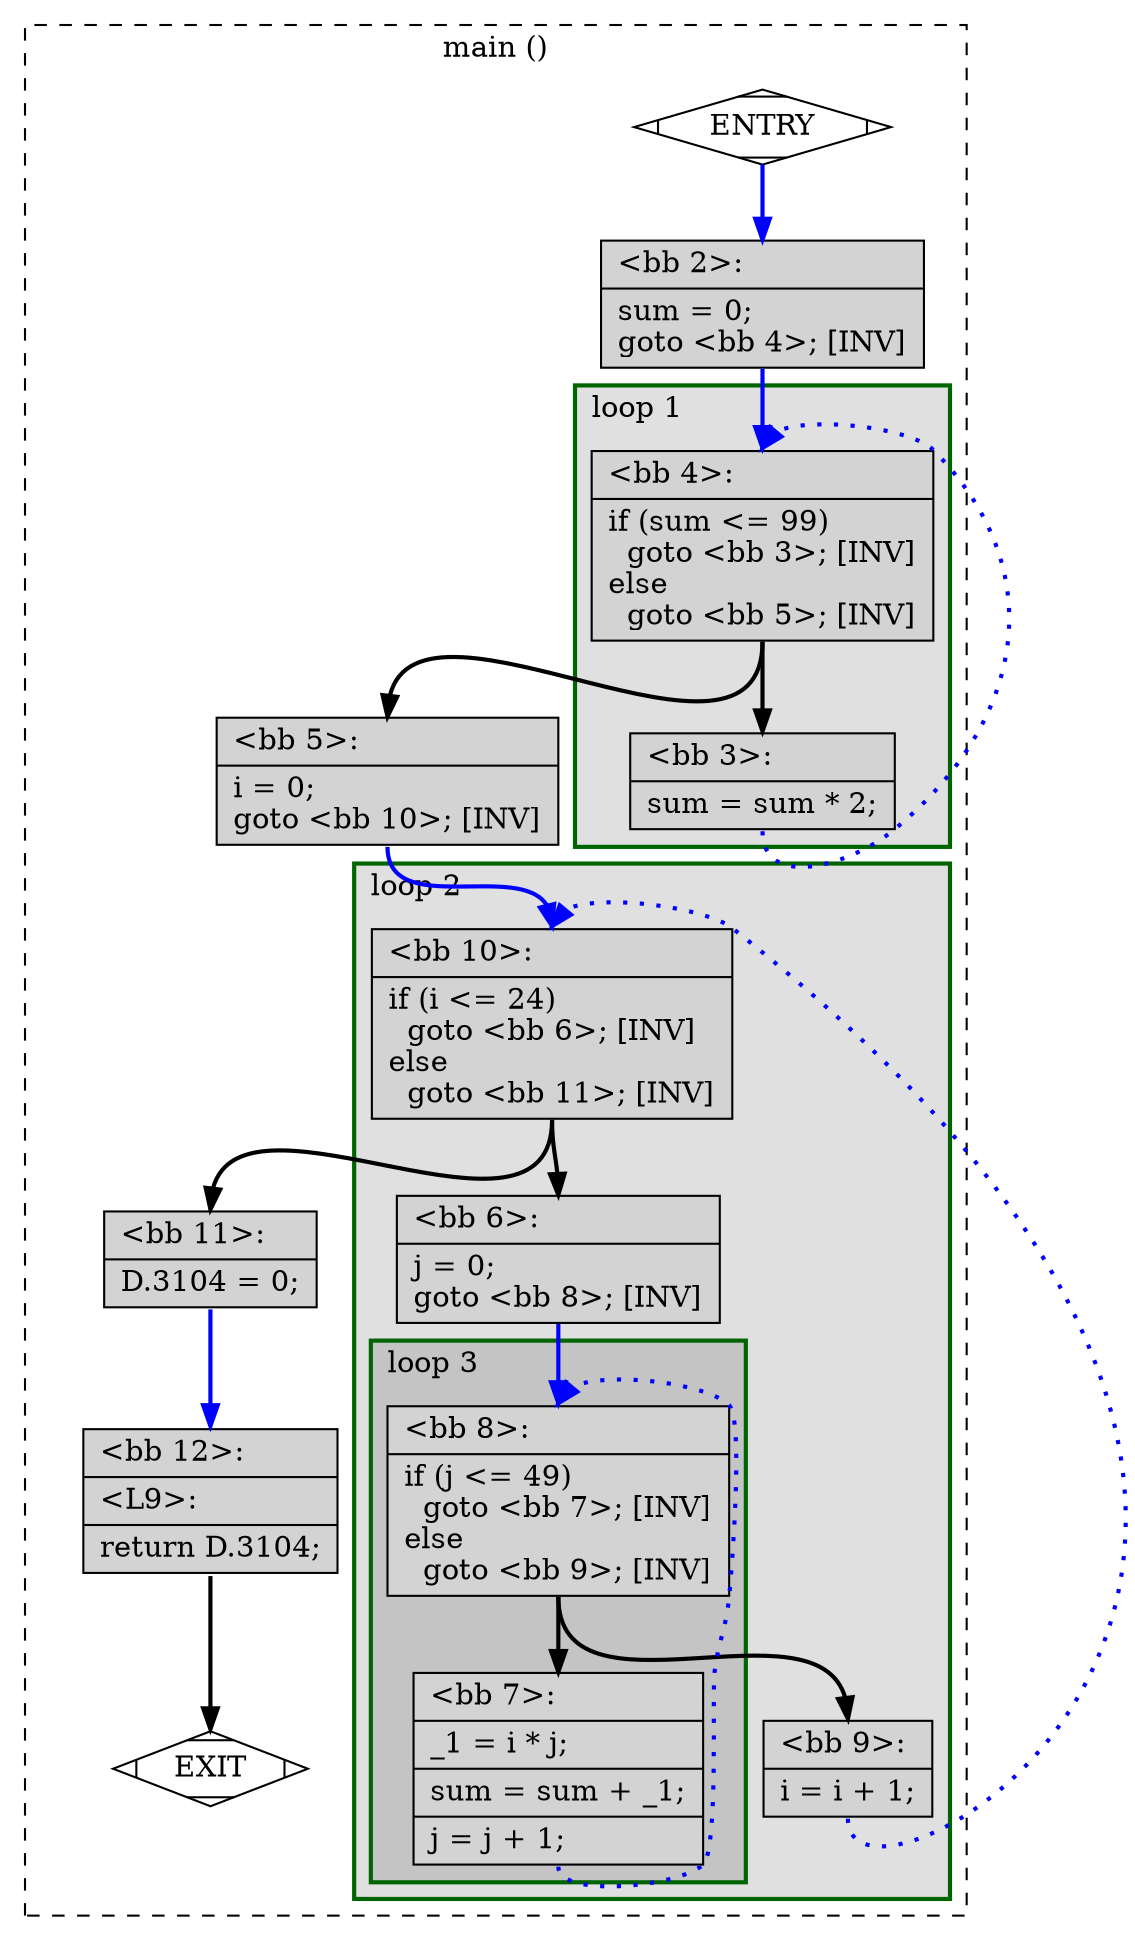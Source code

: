 digraph "A-3.c.012t.cfg" {
overlap=false;
subgraph "cluster_main" {
	style="dashed";
	color="black";
	label="main ()";
	subgraph cluster_12_2 {
	style="filled";
	color="darkgreen";
	fillcolor="grey88";
	label="loop 2";
	labeljust=l;
	penwidth=2;
	subgraph cluster_12_3 {
	style="filled";
	color="darkgreen";
	fillcolor="grey77";
	label="loop 3";
	labeljust=l;
	penwidth=2;
	fn_12_basic_block_8 [shape=record,style=filled,fillcolor=lightgrey,label="{\<bb\ 8\>:\l\
|if\ (j\ \<=\ 49)\l\
\ \ goto\ \<bb\ 7\>;\ [INV]\l\
else\l\
\ \ goto\ \<bb\ 9\>;\ [INV]\l\
}"];

	fn_12_basic_block_7 [shape=record,style=filled,fillcolor=lightgrey,label="{\<bb\ 7\>:\l\
|_1\ =\ i\ *\ j;\l\
|sum\ =\ sum\ +\ _1;\l\
|j\ =\ j\ +\ 1;\l\
}"];

	}
	fn_12_basic_block_10 [shape=record,style=filled,fillcolor=lightgrey,label="{\<bb\ 10\>:\l\
|if\ (i\ \<=\ 24)\l\
\ \ goto\ \<bb\ 6\>;\ [INV]\l\
else\l\
\ \ goto\ \<bb\ 11\>;\ [INV]\l\
}"];

	fn_12_basic_block_6 [shape=record,style=filled,fillcolor=lightgrey,label="{\<bb\ 6\>:\l\
|j\ =\ 0;\l\
goto\ \<bb\ 8\>;\ [INV]\l\
}"];

	fn_12_basic_block_9 [shape=record,style=filled,fillcolor=lightgrey,label="{\<bb\ 9\>:\l\
|i\ =\ i\ +\ 1;\l\
}"];

	}
	subgraph cluster_12_1 {
	style="filled";
	color="darkgreen";
	fillcolor="grey88";
	label="loop 1";
	labeljust=l;
	penwidth=2;
	fn_12_basic_block_4 [shape=record,style=filled,fillcolor=lightgrey,label="{\<bb\ 4\>:\l\
|if\ (sum\ \<=\ 99)\l\
\ \ goto\ \<bb\ 3\>;\ [INV]\l\
else\l\
\ \ goto\ \<bb\ 5\>;\ [INV]\l\
}"];

	fn_12_basic_block_3 [shape=record,style=filled,fillcolor=lightgrey,label="{\<bb\ 3\>:\l\
|sum\ =\ sum\ *\ 2;\l\
}"];

	}
	fn_12_basic_block_0 [shape=Mdiamond,style=filled,fillcolor=white,label="ENTRY"];

	fn_12_basic_block_1 [shape=Mdiamond,style=filled,fillcolor=white,label="EXIT"];

	fn_12_basic_block_2 [shape=record,style=filled,fillcolor=lightgrey,label="{\<bb\ 2\>:\l\
|sum\ =\ 0;\l\
goto\ \<bb\ 4\>;\ [INV]\l\
}"];

	fn_12_basic_block_5 [shape=record,style=filled,fillcolor=lightgrey,label="{\<bb\ 5\>:\l\
|i\ =\ 0;\l\
goto\ \<bb\ 10\>;\ [INV]\l\
}"];

	fn_12_basic_block_11 [shape=record,style=filled,fillcolor=lightgrey,label="{\<bb\ 11\>:\l\
|D.3104\ =\ 0;\l\
}"];

	fn_12_basic_block_12 [shape=record,style=filled,fillcolor=lightgrey,label="{\<bb\ 12\>:\l\
|\<L9\>:\l\
|return\ D.3104;\l\
}"];

	fn_12_basic_block_0:s -> fn_12_basic_block_2:n [style="solid,bold",color=blue,weight=100,constraint=true];
	fn_12_basic_block_2:s -> fn_12_basic_block_4:n [style="solid,bold",color=blue,weight=100,constraint=true];
	fn_12_basic_block_3:s -> fn_12_basic_block_4:n [style="dotted,bold",color=blue,weight=10,constraint=false];
	fn_12_basic_block_4:s -> fn_12_basic_block_3:n [style="solid,bold",color=black,weight=10,constraint=true];
	fn_12_basic_block_4:s -> fn_12_basic_block_5:n [style="solid,bold",color=black,weight=10,constraint=true];
	fn_12_basic_block_5:s -> fn_12_basic_block_10:n [style="solid,bold",color=blue,weight=100,constraint=true];
	fn_12_basic_block_6:s -> fn_12_basic_block_8:n [style="solid,bold",color=blue,weight=100,constraint=true];
	fn_12_basic_block_7:s -> fn_12_basic_block_8:n [style="dotted,bold",color=blue,weight=10,constraint=false];
	fn_12_basic_block_8:s -> fn_12_basic_block_7:n [style="solid,bold",color=black,weight=10,constraint=true];
	fn_12_basic_block_8:s -> fn_12_basic_block_9:n [style="solid,bold",color=black,weight=10,constraint=true];
	fn_12_basic_block_9:s -> fn_12_basic_block_10:n [style="dotted,bold",color=blue,weight=10,constraint=false];
	fn_12_basic_block_10:s -> fn_12_basic_block_6:n [style="solid,bold",color=black,weight=10,constraint=true];
	fn_12_basic_block_10:s -> fn_12_basic_block_11:n [style="solid,bold",color=black,weight=10,constraint=true];
	fn_12_basic_block_11:s -> fn_12_basic_block_12:n [style="solid,bold",color=blue,weight=100,constraint=true];
	fn_12_basic_block_12:s -> fn_12_basic_block_1:n [style="solid,bold",color=black,weight=10,constraint=true];
	fn_12_basic_block_0:s -> fn_12_basic_block_1:n [style="invis",constraint=true];
}
}
